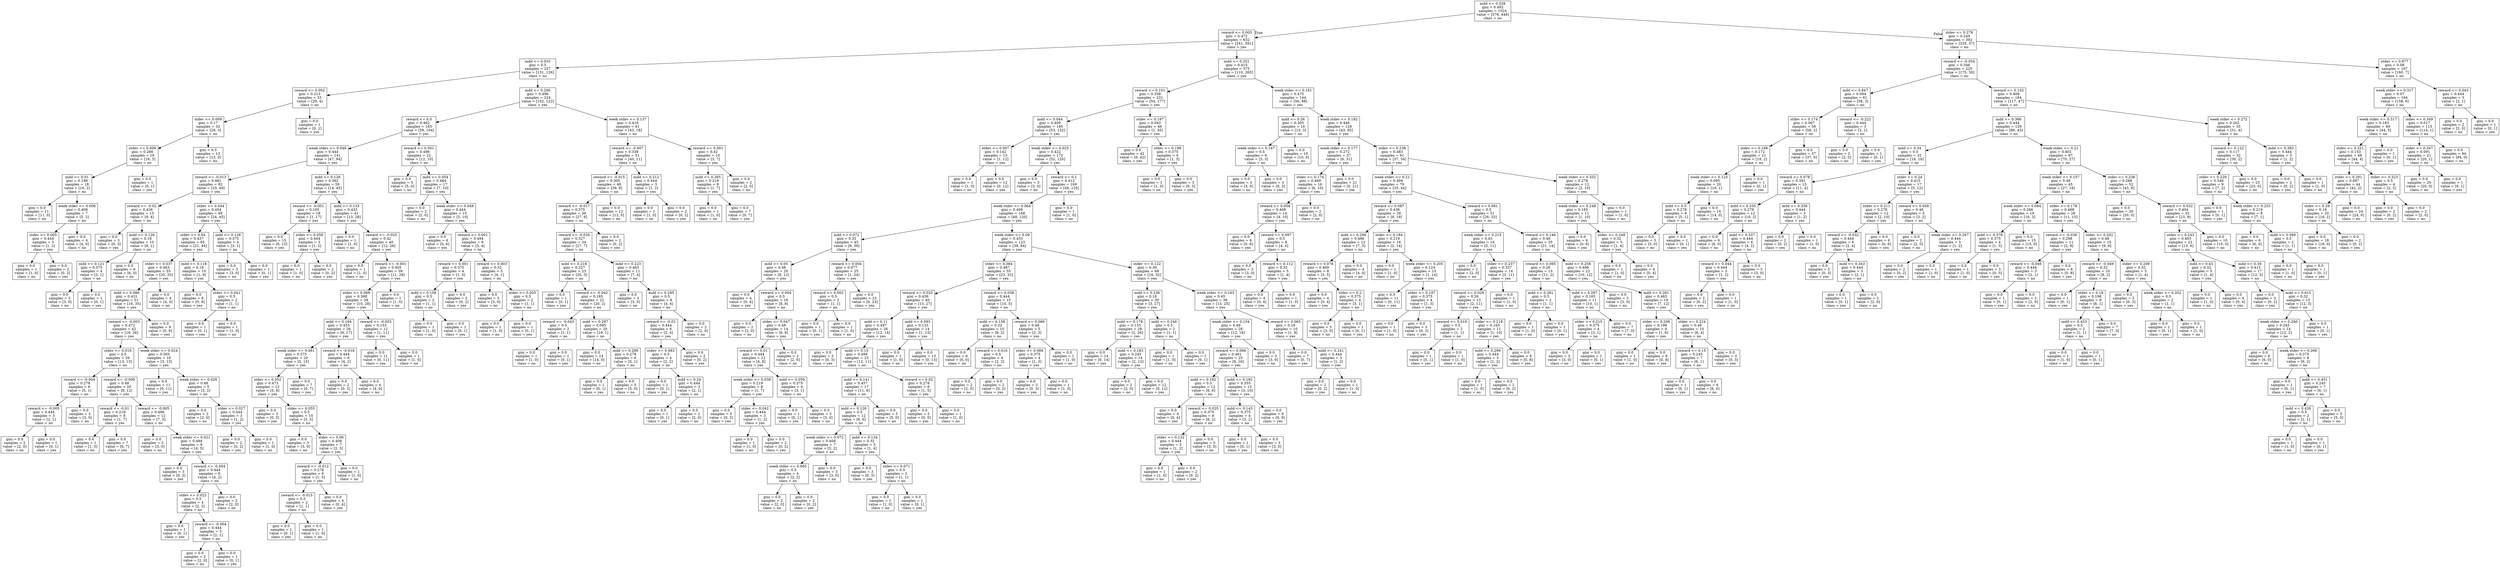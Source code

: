 digraph Tree {
node [shape=box] ;
0 [label="mdd <= 0.328\ngini = 0.492\nsamples = 1024\nvalue = [576, 448]\nclass = no"] ;
1 [label="reward <= 0.003\ngini = 0.472\nsamples = 632\nvalue = [241, 391]\nclass = yes"] ;
0 -> 1 [labeldistance=2.5, labelangle=45, headlabel="True"] ;
2 [label="mdd <= 0.033\ngini = 0.5\nsamples = 257\nvalue = [131, 126]\nclass = no"] ;
1 -> 2 ;
3 [label="reward <= 0.002\ngini = 0.213\nsamples = 33\nvalue = [29, 4]\nclass = no"] ;
2 -> 3 ;
4 [label="stdev <= 0.009\ngini = 0.17\nsamples = 32\nvalue = [29, 3]\nclass = no"] ;
3 -> 4 ;
5 [label="stdev <= 0.009\ngini = 0.266\nsamples = 19\nvalue = [16, 3]\nclass = no"] ;
4 -> 5 ;
6 [label="mdd <= 0.01\ngini = 0.198\nsamples = 18\nvalue = [16, 2]\nclass = no"] ;
5 -> 6 ;
7 [label="gini = 0.0\nsamples = 11\nvalue = [11, 0]\nclass = no"] ;
6 -> 7 ;
8 [label="week stdev <= 0.006\ngini = 0.408\nsamples = 7\nvalue = [5, 2]\nclass = no"] ;
6 -> 8 ;
9 [label="stdev <= 0.005\ngini = 0.444\nsamples = 3\nvalue = [1, 2]\nclass = yes"] ;
8 -> 9 ;
10 [label="gini = 0.0\nsamples = 1\nvalue = [1, 0]\nclass = no"] ;
9 -> 10 ;
11 [label="gini = 0.0\nsamples = 2\nvalue = [0, 2]\nclass = yes"] ;
9 -> 11 ;
12 [label="gini = 0.0\nsamples = 4\nvalue = [4, 0]\nclass = no"] ;
8 -> 12 ;
13 [label="gini = 0.0\nsamples = 1\nvalue = [0, 1]\nclass = yes"] ;
5 -> 13 ;
14 [label="gini = 0.0\nsamples = 13\nvalue = [13, 0]\nclass = no"] ;
4 -> 14 ;
15 [label="gini = 0.0\nsamples = 1\nvalue = [0, 1]\nclass = yes"] ;
3 -> 15 ;
16 [label="mdd <= 0.206\ngini = 0.496\nsamples = 224\nvalue = [102, 122]\nclass = yes"] ;
2 -> 16 ;
17 [label="reward <= 0.0\ngini = 0.462\nsamples = 163\nvalue = [59, 104]\nclass = yes"] ;
16 -> 17 ;
18 [label="week stdev <= 0.046\ngini = 0.444\nsamples = 141\nvalue = [47, 94]\nclass = yes"] ;
17 -> 18 ;
19 [label="reward <= -0.013\ngini = 0.481\nsamples = 82\nvalue = [33, 49]\nclass = yes"] ;
18 -> 19 ;
20 [label="reward <= -0.02\ngini = 0.426\nsamples = 13\nvalue = [9, 4]\nclass = no"] ;
19 -> 20 ;
21 [label="gini = 0.0\nsamples = 3\nvalue = [0, 3]\nclass = yes"] ;
20 -> 21 ;
22 [label="mdd <= 0.126\ngini = 0.18\nsamples = 10\nvalue = [9, 1]\nclass = no"] ;
20 -> 22 ;
23 [label="mdd <= 0.121\ngini = 0.375\nsamples = 4\nvalue = [3, 1]\nclass = no"] ;
22 -> 23 ;
24 [label="gini = 0.0\nsamples = 3\nvalue = [3, 0]\nclass = no"] ;
23 -> 24 ;
25 [label="gini = 0.0\nsamples = 1\nvalue = [0, 1]\nclass = yes"] ;
23 -> 25 ;
26 [label="gini = 0.0\nsamples = 6\nvalue = [6, 0]\nclass = no"] ;
22 -> 26 ;
27 [label="stdev <= 0.044\ngini = 0.454\nsamples = 69\nvalue = [24, 45]\nclass = yes"] ;
19 -> 27 ;
28 [label="stdev <= 0.04\ngini = 0.437\nsamples = 65\nvalue = [21, 44]\nclass = yes"] ;
27 -> 28 ;
29 [label="stdev <= 0.037\ngini = 0.463\nsamples = 55\nvalue = [20, 35]\nclass = yes"] ;
28 -> 29 ;
30 [label="mdd <= 0.086\ngini = 0.431\nsamples = 51\nvalue = [16, 35]\nclass = yes"] ;
29 -> 30 ;
31 [label="reward <= -0.003\ngini = 0.472\nsamples = 42\nvalue = [16, 26]\nclass = yes"] ;
30 -> 31 ;
32 [label="stdev <= 0.016\ngini = 0.5\nsamples = 26\nvalue = [13, 13]\nclass = no"] ;
31 -> 32 ;
33 [label="reward <= -0.004\ngini = 0.278\nsamples = 6\nvalue = [5, 1]\nclass = no"] ;
32 -> 33 ;
34 [label="reward <= -0.005\ngini = 0.444\nsamples = 3\nvalue = [2, 1]\nclass = no"] ;
33 -> 34 ;
35 [label="gini = 0.0\nsamples = 2\nvalue = [2, 0]\nclass = no"] ;
34 -> 35 ;
36 [label="gini = 0.0\nsamples = 1\nvalue = [0, 1]\nclass = yes"] ;
34 -> 36 ;
37 [label="gini = 0.0\nsamples = 3\nvalue = [3, 0]\nclass = no"] ;
33 -> 37 ;
38 [label="reward <= -0.006\ngini = 0.48\nsamples = 20\nvalue = [8, 12]\nclass = yes"] ;
32 -> 38 ;
39 [label="reward <= -0.01\ngini = 0.219\nsamples = 8\nvalue = [1, 7]\nclass = yes"] ;
38 -> 39 ;
40 [label="gini = 0.0\nsamples = 1\nvalue = [1, 0]\nclass = no"] ;
39 -> 40 ;
41 [label="gini = 0.0\nsamples = 7\nvalue = [0, 7]\nclass = yes"] ;
39 -> 41 ;
42 [label="reward <= -0.005\ngini = 0.486\nsamples = 12\nvalue = [7, 5]\nclass = no"] ;
38 -> 42 ;
43 [label="gini = 0.0\nsamples = 3\nvalue = [3, 0]\nclass = no"] ;
42 -> 43 ;
44 [label="week stdev <= 0.021\ngini = 0.494\nsamples = 9\nvalue = [4, 5]\nclass = yes"] ;
42 -> 44 ;
45 [label="gini = 0.0\nsamples = 3\nvalue = [0, 3]\nclass = yes"] ;
44 -> 45 ;
46 [label="reward <= -0.004\ngini = 0.444\nsamples = 6\nvalue = [4, 2]\nclass = no"] ;
44 -> 46 ;
47 [label="stdev <= 0.022\ngini = 0.5\nsamples = 4\nvalue = [2, 2]\nclass = no"] ;
46 -> 47 ;
48 [label="gini = 0.0\nsamples = 1\nvalue = [0, 1]\nclass = yes"] ;
47 -> 48 ;
49 [label="reward <= -0.004\ngini = 0.444\nsamples = 3\nvalue = [2, 1]\nclass = no"] ;
47 -> 49 ;
50 [label="gini = 0.0\nsamples = 2\nvalue = [2, 0]\nclass = no"] ;
49 -> 50 ;
51 [label="gini = 0.0\nsamples = 1\nvalue = [0, 1]\nclass = yes"] ;
49 -> 51 ;
52 [label="gini = 0.0\nsamples = 2\nvalue = [2, 0]\nclass = no"] ;
46 -> 52 ;
53 [label="week stdev <= 0.024\ngini = 0.305\nsamples = 16\nvalue = [3, 13]\nclass = yes"] ;
31 -> 53 ;
54 [label="gini = 0.0\nsamples = 11\nvalue = [0, 11]\nclass = yes"] ;
53 -> 54 ;
55 [label="week stdev <= 0.026\ngini = 0.48\nsamples = 5\nvalue = [3, 2]\nclass = no"] ;
53 -> 55 ;
56 [label="gini = 0.0\nsamples = 2\nvalue = [2, 0]\nclass = no"] ;
55 -> 56 ;
57 [label="stdev <= 0.027\ngini = 0.444\nsamples = 3\nvalue = [1, 2]\nclass = yes"] ;
55 -> 57 ;
58 [label="gini = 0.0\nsamples = 2\nvalue = [0, 2]\nclass = yes"] ;
57 -> 58 ;
59 [label="gini = 0.0\nsamples = 1\nvalue = [1, 0]\nclass = no"] ;
57 -> 59 ;
60 [label="gini = 0.0\nsamples = 9\nvalue = [0, 9]\nclass = yes"] ;
30 -> 60 ;
61 [label="gini = 0.0\nsamples = 4\nvalue = [4, 0]\nclass = no"] ;
29 -> 61 ;
62 [label="mdd <= 0.118\ngini = 0.18\nsamples = 10\nvalue = [1, 9]\nclass = yes"] ;
28 -> 62 ;
63 [label="gini = 0.0\nsamples = 8\nvalue = [0, 8]\nclass = yes"] ;
62 -> 63 ;
64 [label="stdev <= 0.041\ngini = 0.5\nsamples = 2\nvalue = [1, 1]\nclass = no"] ;
62 -> 64 ;
65 [label="gini = 0.0\nsamples = 1\nvalue = [0, 1]\nclass = yes"] ;
64 -> 65 ;
66 [label="gini = 0.0\nsamples = 1\nvalue = [1, 0]\nclass = no"] ;
64 -> 66 ;
67 [label="mdd <= 0.128\ngini = 0.375\nsamples = 4\nvalue = [3, 1]\nclass = no"] ;
27 -> 67 ;
68 [label="gini = 0.0\nsamples = 3\nvalue = [3, 0]\nclass = no"] ;
67 -> 68 ;
69 [label="gini = 0.0\nsamples = 1\nvalue = [0, 1]\nclass = yes"] ;
67 -> 69 ;
70 [label="mdd <= 0.128\ngini = 0.362\nsamples = 59\nvalue = [14, 45]\nclass = yes"] ;
18 -> 70 ;
71 [label="reward <= -0.001\ngini = 0.105\nsamples = 18\nvalue = [1, 17]\nclass = yes"] ;
70 -> 71 ;
72 [label="gini = 0.0\nsamples = 15\nvalue = [0, 15]\nclass = yes"] ;
71 -> 72 ;
73 [label="stdev <= 0.058\ngini = 0.444\nsamples = 3\nvalue = [1, 2]\nclass = yes"] ;
71 -> 73 ;
74 [label="gini = 0.0\nsamples = 1\nvalue = [1, 0]\nclass = no"] ;
73 -> 74 ;
75 [label="gini = 0.0\nsamples = 2\nvalue = [0, 2]\nclass = yes"] ;
73 -> 75 ;
76 [label="mdd <= 0.133\ngini = 0.433\nsamples = 41\nvalue = [13, 28]\nclass = yes"] ;
70 -> 76 ;
77 [label="gini = 0.0\nsamples = 1\nvalue = [1, 0]\nclass = no"] ;
76 -> 77 ;
78 [label="reward <= -0.025\ngini = 0.42\nsamples = 40\nvalue = [12, 28]\nclass = yes"] ;
76 -> 78 ;
79 [label="gini = 0.0\nsamples = 1\nvalue = [1, 0]\nclass = no"] ;
78 -> 79 ;
80 [label="reward <= -0.001\ngini = 0.405\nsamples = 39\nvalue = [11, 28]\nclass = yes"] ;
78 -> 80 ;
81 [label="stdev <= 0.069\ngini = 0.388\nsamples = 38\nvalue = [10, 28]\nclass = yes"] ;
80 -> 81 ;
82 [label="mdd <= 0.194\ngini = 0.453\nsamples = 26\nvalue = [9, 17]\nclass = yes"] ;
81 -> 82 ;
83 [label="week stdev <= 0.061\ngini = 0.375\nsamples = 20\nvalue = [5, 15]\nclass = yes"] ;
82 -> 83 ;
84 [label="stdev <= 0.052\ngini = 0.473\nsamples = 13\nvalue = [5, 8]\nclass = yes"] ;
83 -> 84 ;
85 [label="gini = 0.0\nsamples = 3\nvalue = [0, 3]\nclass = yes"] ;
84 -> 85 ;
86 [label="stdev <= 0.055\ngini = 0.5\nsamples = 10\nvalue = [5, 5]\nclass = no"] ;
84 -> 86 ;
87 [label="gini = 0.0\nsamples = 3\nvalue = [3, 0]\nclass = no"] ;
86 -> 87 ;
88 [label="stdev <= 0.06\ngini = 0.408\nsamples = 7\nvalue = [2, 5]\nclass = yes"] ;
86 -> 88 ;
89 [label="reward <= -0.012\ngini = 0.278\nsamples = 6\nvalue = [1, 5]\nclass = yes"] ;
88 -> 89 ;
90 [label="reward <= -0.015\ngini = 0.5\nsamples = 2\nvalue = [1, 1]\nclass = no"] ;
89 -> 90 ;
91 [label="gini = 0.0\nsamples = 1\nvalue = [0, 1]\nclass = yes"] ;
90 -> 91 ;
92 [label="gini = 0.0\nsamples = 1\nvalue = [1, 0]\nclass = no"] ;
90 -> 92 ;
93 [label="gini = 0.0\nsamples = 4\nvalue = [0, 4]\nclass = yes"] ;
89 -> 93 ;
94 [label="gini = 0.0\nsamples = 1\nvalue = [1, 0]\nclass = no"] ;
88 -> 94 ;
95 [label="gini = 0.0\nsamples = 7\nvalue = [0, 7]\nclass = yes"] ;
83 -> 95 ;
96 [label="reward <= -0.018\ngini = 0.444\nsamples = 6\nvalue = [4, 2]\nclass = no"] ;
82 -> 96 ;
97 [label="gini = 0.0\nsamples = 2\nvalue = [0, 2]\nclass = yes"] ;
96 -> 97 ;
98 [label="gini = 0.0\nsamples = 4\nvalue = [4, 0]\nclass = no"] ;
96 -> 98 ;
99 [label="reward <= -0.003\ngini = 0.153\nsamples = 12\nvalue = [1, 11]\nclass = yes"] ;
81 -> 99 ;
100 [label="gini = 0.0\nsamples = 11\nvalue = [0, 11]\nclass = yes"] ;
99 -> 100 ;
101 [label="gini = 0.0\nsamples = 1\nvalue = [1, 0]\nclass = no"] ;
99 -> 101 ;
102 [label="gini = 0.0\nsamples = 1\nvalue = [1, 0]\nclass = no"] ;
80 -> 102 ;
103 [label="reward <= 0.001\ngini = 0.496\nsamples = 22\nvalue = [12, 10]\nclass = no"] ;
17 -> 103 ;
104 [label="gini = 0.0\nsamples = 5\nvalue = [5, 0]\nclass = no"] ;
103 -> 104 ;
105 [label="mdd <= 0.054\ngini = 0.484\nsamples = 17\nvalue = [7, 10]\nclass = yes"] ;
103 -> 105 ;
106 [label="gini = 0.0\nsamples = 2\nvalue = [2, 0]\nclass = no"] ;
105 -> 106 ;
107 [label="week stdev <= 0.049\ngini = 0.444\nsamples = 15\nvalue = [5, 10]\nclass = yes"] ;
105 -> 107 ;
108 [label="gini = 0.0\nsamples = 6\nvalue = [0, 6]\nclass = yes"] ;
107 -> 108 ;
109 [label="reward <= 0.001\ngini = 0.494\nsamples = 9\nvalue = [5, 4]\nclass = no"] ;
107 -> 109 ;
110 [label="reward <= 0.001\ngini = 0.375\nsamples = 4\nvalue = [1, 3]\nclass = yes"] ;
109 -> 110 ;
111 [label="mdd <= 0.158\ngini = 0.5\nsamples = 2\nvalue = [1, 1]\nclass = no"] ;
110 -> 111 ;
112 [label="gini = 0.0\nsamples = 1\nvalue = [1, 0]\nclass = no"] ;
111 -> 112 ;
113 [label="gini = 0.0\nsamples = 1\nvalue = [0, 1]\nclass = yes"] ;
111 -> 113 ;
114 [label="gini = 0.0\nsamples = 2\nvalue = [0, 2]\nclass = yes"] ;
110 -> 114 ;
115 [label="reward <= 0.003\ngini = 0.32\nsamples = 5\nvalue = [4, 1]\nclass = no"] ;
109 -> 115 ;
116 [label="gini = 0.0\nsamples = 3\nvalue = [3, 0]\nclass = no"] ;
115 -> 116 ;
117 [label="stdev <= 0.055\ngini = 0.5\nsamples = 2\nvalue = [1, 1]\nclass = no"] ;
115 -> 117 ;
118 [label="gini = 0.0\nsamples = 1\nvalue = [1, 0]\nclass = no"] ;
117 -> 118 ;
119 [label="gini = 0.0\nsamples = 1\nvalue = [0, 1]\nclass = yes"] ;
117 -> 119 ;
120 [label="week stdev <= 0.137\ngini = 0.416\nsamples = 61\nvalue = [43, 18]\nclass = no"] ;
16 -> 120 ;
121 [label="reward <= -0.007\ngini = 0.338\nsamples = 51\nvalue = [40, 11]\nclass = no"] ;
120 -> 121 ;
122 [label="reward <= -0.015\ngini = 0.305\nsamples = 48\nvalue = [39, 9]\nclass = no"] ;
121 -> 122 ;
123 [label="reward <= -0.017\ngini = 0.375\nsamples = 36\nvalue = [27, 9]\nclass = no"] ;
122 -> 123 ;
124 [label="reward <= -0.026\ngini = 0.327\nsamples = 34\nvalue = [27, 7]\nclass = no"] ;
123 -> 124 ;
125 [label="mdd <= 0.218\ngini = 0.227\nsamples = 23\nvalue = [20, 3]\nclass = no"] ;
124 -> 125 ;
126 [label="gini = 0.0\nsamples = 1\nvalue = [0, 1]\nclass = yes"] ;
125 -> 126 ;
127 [label="reward <= -0.042\ngini = 0.165\nsamples = 22\nvalue = [20, 2]\nclass = no"] ;
125 -> 127 ;
128 [label="reward <= -0.043\ngini = 0.5\nsamples = 2\nvalue = [1, 1]\nclass = no"] ;
127 -> 128 ;
129 [label="gini = 0.0\nsamples = 1\nvalue = [1, 0]\nclass = no"] ;
128 -> 129 ;
130 [label="gini = 0.0\nsamples = 1\nvalue = [0, 1]\nclass = yes"] ;
128 -> 130 ;
131 [label="mdd <= 0.287\ngini = 0.095\nsamples = 20\nvalue = [19, 1]\nclass = no"] ;
127 -> 131 ;
132 [label="gini = 0.0\nsamples = 14\nvalue = [14, 0]\nclass = no"] ;
131 -> 132 ;
133 [label="mdd <= 0.289\ngini = 0.278\nsamples = 6\nvalue = [5, 1]\nclass = no"] ;
131 -> 133 ;
134 [label="gini = 0.0\nsamples = 1\nvalue = [0, 1]\nclass = yes"] ;
133 -> 134 ;
135 [label="gini = 0.0\nsamples = 5\nvalue = [5, 0]\nclass = no"] ;
133 -> 135 ;
136 [label="mdd <= 0.223\ngini = 0.463\nsamples = 11\nvalue = [7, 4]\nclass = no"] ;
124 -> 136 ;
137 [label="gini = 0.0\nsamples = 3\nvalue = [3, 0]\nclass = no"] ;
136 -> 137 ;
138 [label="mdd <= 0.285\ngini = 0.5\nsamples = 8\nvalue = [4, 4]\nclass = no"] ;
136 -> 138 ;
139 [label="reward <= -0.02\ngini = 0.444\nsamples = 6\nvalue = [2, 4]\nclass = yes"] ;
138 -> 139 ;
140 [label="stdev <= 0.083\ngini = 0.5\nsamples = 4\nvalue = [2, 2]\nclass = no"] ;
139 -> 140 ;
141 [label="gini = 0.0\nsamples = 1\nvalue = [0, 1]\nclass = yes"] ;
140 -> 141 ;
142 [label="mdd <= 0.24\ngini = 0.444\nsamples = 3\nvalue = [2, 1]\nclass = no"] ;
140 -> 142 ;
143 [label="gini = 0.0\nsamples = 1\nvalue = [0, 1]\nclass = yes"] ;
142 -> 143 ;
144 [label="gini = 0.0\nsamples = 2\nvalue = [2, 0]\nclass = no"] ;
142 -> 144 ;
145 [label="gini = 0.0\nsamples = 2\nvalue = [0, 2]\nclass = yes"] ;
139 -> 145 ;
146 [label="gini = 0.0\nsamples = 2\nvalue = [2, 0]\nclass = no"] ;
138 -> 146 ;
147 [label="gini = 0.0\nsamples = 2\nvalue = [0, 2]\nclass = yes"] ;
123 -> 147 ;
148 [label="gini = 0.0\nsamples = 12\nvalue = [12, 0]\nclass = no"] ;
122 -> 148 ;
149 [label="mdd <= 0.212\ngini = 0.444\nsamples = 3\nvalue = [1, 2]\nclass = yes"] ;
121 -> 149 ;
150 [label="gini = 0.0\nsamples = 1\nvalue = [1, 0]\nclass = no"] ;
149 -> 150 ;
151 [label="gini = 0.0\nsamples = 2\nvalue = [0, 2]\nclass = yes"] ;
149 -> 151 ;
152 [label="reward <= 0.001\ngini = 0.42\nsamples = 10\nvalue = [3, 7]\nclass = yes"] ;
120 -> 152 ;
153 [label="mdd <= 0.265\ngini = 0.219\nsamples = 8\nvalue = [1, 7]\nclass = yes"] ;
152 -> 153 ;
154 [label="gini = 0.0\nsamples = 1\nvalue = [1, 0]\nclass = no"] ;
153 -> 154 ;
155 [label="gini = 0.0\nsamples = 7\nvalue = [0, 7]\nclass = yes"] ;
153 -> 155 ;
156 [label="gini = 0.0\nsamples = 2\nvalue = [2, 0]\nclass = no"] ;
152 -> 156 ;
157 [label="mdd <= 0.251\ngini = 0.415\nsamples = 375\nvalue = [110, 265]\nclass = yes"] ;
1 -> 157 ;
158 [label="reward <= 0.101\ngini = 0.358\nsamples = 231\nvalue = [54, 177]\nclass = yes"] ;
157 -> 158 ;
159 [label="mdd <= 0.044\ngini = 0.409\nsamples = 185\nvalue = [53, 132]\nclass = yes"] ;
158 -> 159 ;
160 [label="stdev <= 0.007\ngini = 0.142\nsamples = 13\nvalue = [1, 12]\nclass = yes"] ;
159 -> 160 ;
161 [label="gini = 0.0\nsamples = 1\nvalue = [1, 0]\nclass = no"] ;
160 -> 161 ;
162 [label="gini = 0.0\nsamples = 12\nvalue = [0, 12]\nclass = yes"] ;
160 -> 162 ;
163 [label="week stdev <= 0.025\ngini = 0.422\nsamples = 172\nvalue = [52, 120]\nclass = yes"] ;
159 -> 163 ;
164 [label="gini = 0.0\nsamples = 3\nvalue = [3, 0]\nclass = no"] ;
163 -> 164 ;
165 [label="reward <= 0.1\ngini = 0.412\nsamples = 169\nvalue = [49, 120]\nclass = yes"] ;
163 -> 165 ;
166 [label="week stdev <= 0.064\ngini = 0.408\nsamples = 168\nvalue = [48, 120]\nclass = yes"] ;
165 -> 166 ;
167 [label="mdd <= 0.072\ngini = 0.32\nsamples = 45\nvalue = [9, 36]\nclass = yes"] ;
166 -> 167 ;
168 [label="mdd <= 0.05\ngini = 0.48\nsamples = 20\nvalue = [8, 12]\nclass = yes"] ;
167 -> 168 ;
169 [label="gini = 0.0\nsamples = 4\nvalue = [0, 4]\nclass = yes"] ;
168 -> 169 ;
170 [label="reward <= 0.004\ngini = 0.5\nsamples = 16\nvalue = [8, 8]\nclass = no"] ;
168 -> 170 ;
171 [label="gini = 0.0\nsamples = 2\nvalue = [2, 0]\nclass = no"] ;
170 -> 171 ;
172 [label="stdev <= 0.047\ngini = 0.49\nsamples = 14\nvalue = [6, 8]\nclass = yes"] ;
170 -> 172 ;
173 [label="reward <= 0.01\ngini = 0.444\nsamples = 12\nvalue = [4, 8]\nclass = yes"] ;
172 -> 173 ;
174 [label="week stdev <= 0.039\ngini = 0.219\nsamples = 8\nvalue = [1, 7]\nclass = yes"] ;
173 -> 174 ;
175 [label="gini = 0.0\nsamples = 5\nvalue = [0, 5]\nclass = yes"] ;
174 -> 175 ;
176 [label="stdev <= 0.042\ngini = 0.444\nsamples = 3\nvalue = [1, 2]\nclass = yes"] ;
174 -> 176 ;
177 [label="gini = 0.0\nsamples = 1\nvalue = [1, 0]\nclass = no"] ;
176 -> 177 ;
178 [label="gini = 0.0\nsamples = 2\nvalue = [0, 2]\nclass = yes"] ;
176 -> 178 ;
179 [label="mdd <= 0.059\ngini = 0.375\nsamples = 4\nvalue = [3, 1]\nclass = no"] ;
173 -> 179 ;
180 [label="gini = 0.0\nsamples = 1\nvalue = [0, 1]\nclass = yes"] ;
179 -> 180 ;
181 [label="gini = 0.0\nsamples = 3\nvalue = [3, 0]\nclass = no"] ;
179 -> 181 ;
182 [label="gini = 0.0\nsamples = 2\nvalue = [2, 0]\nclass = no"] ;
172 -> 182 ;
183 [label="reward <= 0.004\ngini = 0.077\nsamples = 25\nvalue = [1, 24]\nclass = yes"] ;
167 -> 183 ;
184 [label="reward <= 0.003\ngini = 0.5\nsamples = 2\nvalue = [1, 1]\nclass = no"] ;
183 -> 184 ;
185 [label="gini = 0.0\nsamples = 1\nvalue = [0, 1]\nclass = yes"] ;
184 -> 185 ;
186 [label="gini = 0.0\nsamples = 1\nvalue = [1, 0]\nclass = no"] ;
184 -> 186 ;
187 [label="gini = 0.0\nsamples = 23\nvalue = [0, 23]\nclass = yes"] ;
183 -> 187 ;
188 [label="week stdev <= 0.09\ngini = 0.433\nsamples = 123\nvalue = [39, 84]\nclass = yes"] ;
166 -> 188 ;
189 [label="stdev <= 0.084\ngini = 0.487\nsamples = 55\nvalue = [23, 32]\nclass = yes"] ;
188 -> 189 ;
190 [label="reward <= 0.025\ngini = 0.439\nsamples = 40\nvalue = [13, 27]\nclass = yes"] ;
189 -> 190 ;
191 [label="mdd <= 0.11\ngini = 0.497\nsamples = 26\nvalue = [12, 14]\nclass = yes"] ;
190 -> 191 ;
192 [label="gini = 0.0\nsamples = 3\nvalue = [0, 3]\nclass = yes"] ;
191 -> 192 ;
193 [label="mdd <= 0.15\ngini = 0.499\nsamples = 23\nvalue = [12, 11]\nclass = no"] ;
191 -> 193 ;
194 [label="mdd <= 0.141\ngini = 0.457\nsamples = 17\nvalue = [11, 6]\nclass = no"] ;
193 -> 194 ;
195 [label="mdd <= 0.126\ngini = 0.5\nsamples = 12\nvalue = [6, 6]\nclass = no"] ;
194 -> 195 ;
196 [label="week stdev <= 0.072\ngini = 0.408\nsamples = 7\nvalue = [5, 2]\nclass = no"] ;
195 -> 196 ;
197 [label="week stdev <= 0.065\ngini = 0.5\nsamples = 4\nvalue = [2, 2]\nclass = no"] ;
196 -> 197 ;
198 [label="gini = 0.0\nsamples = 2\nvalue = [2, 0]\nclass = no"] ;
197 -> 198 ;
199 [label="gini = 0.0\nsamples = 2\nvalue = [0, 2]\nclass = yes"] ;
197 -> 199 ;
200 [label="gini = 0.0\nsamples = 3\nvalue = [3, 0]\nclass = no"] ;
196 -> 200 ;
201 [label="mdd <= 0.134\ngini = 0.32\nsamples = 5\nvalue = [1, 4]\nclass = yes"] ;
195 -> 201 ;
202 [label="gini = 0.0\nsamples = 3\nvalue = [0, 3]\nclass = yes"] ;
201 -> 202 ;
203 [label="stdev <= 0.071\ngini = 0.5\nsamples = 2\nvalue = [1, 1]\nclass = no"] ;
201 -> 203 ;
204 [label="gini = 0.0\nsamples = 1\nvalue = [1, 0]\nclass = no"] ;
203 -> 204 ;
205 [label="gini = 0.0\nsamples = 1\nvalue = [0, 1]\nclass = yes"] ;
203 -> 205 ;
206 [label="gini = 0.0\nsamples = 5\nvalue = [5, 0]\nclass = no"] ;
194 -> 206 ;
207 [label="reward <= 0.02\ngini = 0.278\nsamples = 6\nvalue = [1, 5]\nclass = yes"] ;
193 -> 207 ;
208 [label="gini = 0.0\nsamples = 5\nvalue = [0, 5]\nclass = yes"] ;
207 -> 208 ;
209 [label="gini = 0.0\nsamples = 1\nvalue = [1, 0]\nclass = no"] ;
207 -> 209 ;
210 [label="mdd <= 0.093\ngini = 0.133\nsamples = 14\nvalue = [1, 13]\nclass = yes"] ;
190 -> 210 ;
211 [label="gini = 0.0\nsamples = 1\nvalue = [1, 0]\nclass = no"] ;
210 -> 211 ;
212 [label="gini = 0.0\nsamples = 13\nvalue = [0, 13]\nclass = yes"] ;
210 -> 212 ;
213 [label="reward <= 0.038\ngini = 0.444\nsamples = 15\nvalue = [10, 5]\nclass = no"] ;
189 -> 213 ;
214 [label="mdd <= 0.158\ngini = 0.32\nsamples = 10\nvalue = [8, 2]\nclass = no"] ;
213 -> 214 ;
215 [label="gini = 0.0\nsamples = 6\nvalue = [6, 0]\nclass = no"] ;
214 -> 215 ;
216 [label="reward <= 0.016\ngini = 0.5\nsamples = 4\nvalue = [2, 2]\nclass = no"] ;
214 -> 216 ;
217 [label="gini = 0.0\nsamples = 2\nvalue = [2, 0]\nclass = no"] ;
216 -> 217 ;
218 [label="gini = 0.0\nsamples = 2\nvalue = [0, 2]\nclass = yes"] ;
216 -> 218 ;
219 [label="reward <= 0.066\ngini = 0.48\nsamples = 5\nvalue = [2, 3]\nclass = yes"] ;
213 -> 219 ;
220 [label="stdev <= 0.089\ngini = 0.375\nsamples = 4\nvalue = [1, 3]\nclass = yes"] ;
219 -> 220 ;
221 [label="gini = 0.0\nsamples = 3\nvalue = [0, 3]\nclass = yes"] ;
220 -> 221 ;
222 [label="gini = 0.0\nsamples = 1\nvalue = [1, 0]\nclass = no"] ;
220 -> 222 ;
223 [label="gini = 0.0\nsamples = 1\nvalue = [1, 0]\nclass = no"] ;
219 -> 223 ;
224 [label="stdev <= 0.122\ngini = 0.36\nsamples = 68\nvalue = [16, 52]\nclass = yes"] ;
188 -> 224 ;
225 [label="mdd <= 0.236\ngini = 0.18\nsamples = 30\nvalue = [3, 27]\nclass = yes"] ;
224 -> 225 ;
226 [label="mdd <= 0.178\ngini = 0.133\nsamples = 28\nvalue = [2, 26]\nclass = yes"] ;
225 -> 226 ;
227 [label="gini = 0.0\nsamples = 14\nvalue = [0, 14]\nclass = yes"] ;
226 -> 227 ;
228 [label="mdd <= 0.183\ngini = 0.245\nsamples = 14\nvalue = [2, 12]\nclass = yes"] ;
226 -> 228 ;
229 [label="gini = 0.0\nsamples = 2\nvalue = [2, 0]\nclass = no"] ;
228 -> 229 ;
230 [label="gini = 0.0\nsamples = 12\nvalue = [0, 12]\nclass = yes"] ;
228 -> 230 ;
231 [label="mdd <= 0.246\ngini = 0.5\nsamples = 2\nvalue = [1, 1]\nclass = no"] ;
225 -> 231 ;
232 [label="gini = 0.0\nsamples = 1\nvalue = [1, 0]\nclass = no"] ;
231 -> 232 ;
233 [label="gini = 0.0\nsamples = 1\nvalue = [0, 1]\nclass = yes"] ;
231 -> 233 ;
234 [label="week stdev <= 0.163\ngini = 0.45\nsamples = 38\nvalue = [13, 25]\nclass = yes"] ;
224 -> 234 ;
235 [label="week stdev <= 0.154\ngini = 0.49\nsamples = 28\nvalue = [12, 16]\nclass = yes"] ;
234 -> 235 ;
236 [label="reward <= 0.066\ngini = 0.461\nsamples = 25\nvalue = [9, 16]\nclass = yes"] ;
235 -> 236 ;
237 [label="mdd <= 0.182\ngini = 0.5\nsamples = 12\nvalue = [6, 6]\nclass = no"] ;
236 -> 237 ;
238 [label="gini = 0.0\nsamples = 4\nvalue = [0, 4]\nclass = yes"] ;
237 -> 238 ;
239 [label="reward <= 0.025\ngini = 0.375\nsamples = 8\nvalue = [6, 2]\nclass = no"] ;
237 -> 239 ;
240 [label="stdev <= 0.132\ngini = 0.444\nsamples = 3\nvalue = [1, 2]\nclass = yes"] ;
239 -> 240 ;
241 [label="gini = 0.0\nsamples = 1\nvalue = [1, 0]\nclass = no"] ;
240 -> 241 ;
242 [label="gini = 0.0\nsamples = 2\nvalue = [0, 2]\nclass = yes"] ;
240 -> 242 ;
243 [label="gini = 0.0\nsamples = 5\nvalue = [5, 0]\nclass = no"] ;
239 -> 243 ;
244 [label="mdd <= 0.182\ngini = 0.355\nsamples = 13\nvalue = [3, 10]\nclass = yes"] ;
236 -> 244 ;
245 [label="mdd <= 0.143\ngini = 0.375\nsamples = 4\nvalue = [3, 1]\nclass = no"] ;
244 -> 245 ;
246 [label="gini = 0.0\nsamples = 1\nvalue = [0, 1]\nclass = yes"] ;
245 -> 246 ;
247 [label="gini = 0.0\nsamples = 3\nvalue = [3, 0]\nclass = no"] ;
245 -> 247 ;
248 [label="gini = 0.0\nsamples = 9\nvalue = [0, 9]\nclass = yes"] ;
244 -> 248 ;
249 [label="gini = 0.0\nsamples = 3\nvalue = [3, 0]\nclass = no"] ;
235 -> 249 ;
250 [label="reward <= 0.065\ngini = 0.18\nsamples = 10\nvalue = [1, 9]\nclass = yes"] ;
234 -> 250 ;
251 [label="gini = 0.0\nsamples = 7\nvalue = [0, 7]\nclass = yes"] ;
250 -> 251 ;
252 [label="mdd <= 0.241\ngini = 0.444\nsamples = 3\nvalue = [1, 2]\nclass = yes"] ;
250 -> 252 ;
253 [label="gini = 0.0\nsamples = 2\nvalue = [0, 2]\nclass = yes"] ;
252 -> 253 ;
254 [label="gini = 0.0\nsamples = 1\nvalue = [1, 0]\nclass = no"] ;
252 -> 254 ;
255 [label="gini = 0.0\nsamples = 1\nvalue = [1, 0]\nclass = no"] ;
165 -> 255 ;
256 [label="stdev <= 0.197\ngini = 0.043\nsamples = 46\nvalue = [1, 45]\nclass = yes"] ;
158 -> 256 ;
257 [label="gini = 0.0\nsamples = 42\nvalue = [0, 42]\nclass = yes"] ;
256 -> 257 ;
258 [label="stdev <= 0.198\ngini = 0.375\nsamples = 4\nvalue = [1, 3]\nclass = yes"] ;
256 -> 258 ;
259 [label="gini = 0.0\nsamples = 1\nvalue = [1, 0]\nclass = no"] ;
258 -> 259 ;
260 [label="gini = 0.0\nsamples = 3\nvalue = [0, 3]\nclass = yes"] ;
258 -> 260 ;
261 [label="week stdev <= 0.161\ngini = 0.475\nsamples = 144\nvalue = [56, 88]\nclass = yes"] ;
157 -> 261 ;
262 [label="mdd <= 0.26\ngini = 0.305\nsamples = 16\nvalue = [13, 3]\nclass = no"] ;
261 -> 262 ;
263 [label="week stdev <= 0.147\ngini = 0.5\nsamples = 6\nvalue = [3, 3]\nclass = no"] ;
262 -> 263 ;
264 [label="gini = 0.0\nsamples = 3\nvalue = [3, 0]\nclass = no"] ;
263 -> 264 ;
265 [label="gini = 0.0\nsamples = 3\nvalue = [0, 3]\nclass = yes"] ;
263 -> 265 ;
266 [label="gini = 0.0\nsamples = 10\nvalue = [10, 0]\nclass = no"] ;
262 -> 266 ;
267 [label="week stdev <= 0.192\ngini = 0.446\nsamples = 128\nvalue = [43, 85]\nclass = yes"] ;
261 -> 267 ;
268 [label="week stdev <= 0.177\ngini = 0.272\nsamples = 37\nvalue = [6, 31]\nclass = yes"] ;
267 -> 268 ;
269 [label="stdev <= 0.174\ngini = 0.469\nsamples = 16\nvalue = [6, 10]\nclass = yes"] ;
268 -> 269 ;
270 [label="reward <= 0.058\ngini = 0.408\nsamples = 14\nvalue = [4, 10]\nclass = yes"] ;
269 -> 270 ;
271 [label="gini = 0.0\nsamples = 6\nvalue = [0, 6]\nclass = yes"] ;
270 -> 271 ;
272 [label="reward <= 0.097\ngini = 0.5\nsamples = 8\nvalue = [4, 4]\nclass = no"] ;
270 -> 272 ;
273 [label="gini = 0.0\nsamples = 3\nvalue = [3, 0]\nclass = no"] ;
272 -> 273 ;
274 [label="reward <= 0.112\ngini = 0.32\nsamples = 5\nvalue = [1, 4]\nclass = yes"] ;
272 -> 274 ;
275 [label="gini = 0.0\nsamples = 4\nvalue = [0, 4]\nclass = yes"] ;
274 -> 275 ;
276 [label="gini = 0.0\nsamples = 1\nvalue = [1, 0]\nclass = no"] ;
274 -> 276 ;
277 [label="gini = 0.0\nsamples = 2\nvalue = [2, 0]\nclass = no"] ;
269 -> 277 ;
278 [label="gini = 0.0\nsamples = 21\nvalue = [0, 21]\nclass = yes"] ;
268 -> 278 ;
279 [label="stdev <= 0.238\ngini = 0.483\nsamples = 91\nvalue = [37, 54]\nclass = yes"] ;
267 -> 279 ;
280 [label="week stdev <= 0.21\ngini = 0.494\nsamples = 79\nvalue = [35, 44]\nclass = yes"] ;
279 -> 280 ;
281 [label="reward <= 0.087\ngini = 0.436\nsamples = 28\nvalue = [9, 19]\nclass = yes"] ;
280 -> 281 ;
282 [label="mdd <= 0.296\ngini = 0.486\nsamples = 12\nvalue = [7, 5]\nclass = no"] ;
281 -> 282 ;
283 [label="reward <= 0.078\ngini = 0.469\nsamples = 8\nvalue = [3, 5]\nclass = yes"] ;
282 -> 283 ;
284 [label="gini = 0.0\nsamples = 4\nvalue = [0, 4]\nclass = yes"] ;
283 -> 284 ;
285 [label="stdev <= 0.2\ngini = 0.375\nsamples = 4\nvalue = [3, 1]\nclass = no"] ;
283 -> 285 ;
286 [label="gini = 0.0\nsamples = 3\nvalue = [3, 0]\nclass = no"] ;
285 -> 286 ;
287 [label="gini = 0.0\nsamples = 1\nvalue = [0, 1]\nclass = yes"] ;
285 -> 287 ;
288 [label="gini = 0.0\nsamples = 4\nvalue = [4, 0]\nclass = no"] ;
282 -> 288 ;
289 [label="stdev <= 0.184\ngini = 0.219\nsamples = 16\nvalue = [2, 14]\nclass = yes"] ;
281 -> 289 ;
290 [label="gini = 0.0\nsamples = 1\nvalue = [1, 0]\nclass = no"] ;
289 -> 290 ;
291 [label="week stdev <= 0.205\ngini = 0.124\nsamples = 15\nvalue = [1, 14]\nclass = yes"] ;
289 -> 291 ;
292 [label="gini = 0.0\nsamples = 11\nvalue = [0, 11]\nclass = yes"] ;
291 -> 292 ;
293 [label="stdev <= 0.197\ngini = 0.375\nsamples = 4\nvalue = [1, 3]\nclass = yes"] ;
291 -> 293 ;
294 [label="gini = 0.0\nsamples = 1\nvalue = [1, 0]\nclass = no"] ;
293 -> 294 ;
295 [label="gini = 0.0\nsamples = 3\nvalue = [0, 3]\nclass = yes"] ;
293 -> 295 ;
296 [label="reward <= 0.081\ngini = 0.5\nsamples = 51\nvalue = [26, 25]\nclass = no"] ;
280 -> 296 ;
297 [label="week stdev <= 0.215\ngini = 0.43\nsamples = 16\nvalue = [5, 11]\nclass = yes"] ;
296 -> 297 ;
298 [label="gini = 0.0\nsamples = 2\nvalue = [2, 0]\nclass = no"] ;
297 -> 298 ;
299 [label="stdev <= 0.237\ngini = 0.337\nsamples = 14\nvalue = [3, 11]\nclass = yes"] ;
297 -> 299 ;
300 [label="reward <= 0.029\ngini = 0.26\nsamples = 13\nvalue = [2, 11]\nclass = yes"] ;
299 -> 300 ;
301 [label="reward <= 0.019\ngini = 0.5\nsamples = 2\nvalue = [1, 1]\nclass = no"] ;
300 -> 301 ;
302 [label="gini = 0.0\nsamples = 1\nvalue = [0, 1]\nclass = yes"] ;
301 -> 302 ;
303 [label="gini = 0.0\nsamples = 1\nvalue = [1, 0]\nclass = no"] ;
301 -> 303 ;
304 [label="stdev <= 0.218\ngini = 0.165\nsamples = 11\nvalue = [1, 10]\nclass = yes"] ;
300 -> 304 ;
305 [label="mdd <= 0.299\ngini = 0.444\nsamples = 3\nvalue = [1, 2]\nclass = yes"] ;
304 -> 305 ;
306 [label="gini = 0.0\nsamples = 1\nvalue = [1, 0]\nclass = no"] ;
305 -> 306 ;
307 [label="gini = 0.0\nsamples = 2\nvalue = [0, 2]\nclass = yes"] ;
305 -> 307 ;
308 [label="gini = 0.0\nsamples = 8\nvalue = [0, 8]\nclass = yes"] ;
304 -> 308 ;
309 [label="gini = 0.0\nsamples = 1\nvalue = [1, 0]\nclass = no"] ;
299 -> 309 ;
310 [label="reward <= 0.146\ngini = 0.48\nsamples = 35\nvalue = [21, 14]\nclass = no"] ;
296 -> 310 ;
311 [label="reward <= 0.095\ngini = 0.26\nsamples = 13\nvalue = [11, 2]\nclass = no"] ;
310 -> 311 ;
312 [label="mdd <= 0.281\ngini = 0.5\nsamples = 2\nvalue = [1, 1]\nclass = no"] ;
311 -> 312 ;
313 [label="gini = 0.0\nsamples = 1\nvalue = [1, 0]\nclass = no"] ;
312 -> 313 ;
314 [label="gini = 0.0\nsamples = 1\nvalue = [0, 1]\nclass = yes"] ;
312 -> 314 ;
315 [label="mdd <= 0.297\ngini = 0.165\nsamples = 11\nvalue = [10, 1]\nclass = no"] ;
311 -> 315 ;
316 [label="stdev <= 0.215\ngini = 0.375\nsamples = 4\nvalue = [3, 1]\nclass = no"] ;
315 -> 316 ;
317 [label="gini = 0.0\nsamples = 3\nvalue = [3, 0]\nclass = no"] ;
316 -> 317 ;
318 [label="gini = 0.0\nsamples = 1\nvalue = [0, 1]\nclass = yes"] ;
316 -> 318 ;
319 [label="gini = 0.0\nsamples = 7\nvalue = [7, 0]\nclass = no"] ;
315 -> 319 ;
320 [label="mdd <= 0.258\ngini = 0.496\nsamples = 22\nvalue = [10, 12]\nclass = yes"] ;
310 -> 320 ;
321 [label="gini = 0.0\nsamples = 3\nvalue = [3, 0]\nclass = no"] ;
320 -> 321 ;
322 [label="mdd <= 0.281\ngini = 0.465\nsamples = 19\nvalue = [7, 12]\nclass = yes"] ;
320 -> 322 ;
323 [label="stdev <= 0.206\ngini = 0.198\nsamples = 9\nvalue = [1, 8]\nclass = yes"] ;
322 -> 323 ;
324 [label="gini = 0.0\nsamples = 1\nvalue = [1, 0]\nclass = no"] ;
323 -> 324 ;
325 [label="gini = 0.0\nsamples = 8\nvalue = [0, 8]\nclass = yes"] ;
323 -> 325 ;
326 [label="stdev <= 0.224\ngini = 0.48\nsamples = 10\nvalue = [6, 4]\nclass = no"] ;
322 -> 326 ;
327 [label="reward <= 0.15\ngini = 0.245\nsamples = 7\nvalue = [6, 1]\nclass = no"] ;
326 -> 327 ;
328 [label="gini = 0.0\nsamples = 1\nvalue = [0, 1]\nclass = yes"] ;
327 -> 328 ;
329 [label="gini = 0.0\nsamples = 6\nvalue = [6, 0]\nclass = no"] ;
327 -> 329 ;
330 [label="gini = 0.0\nsamples = 3\nvalue = [0, 3]\nclass = yes"] ;
326 -> 330 ;
331 [label="week stdev <= 0.332\ngini = 0.278\nsamples = 12\nvalue = [2, 10]\nclass = yes"] ;
279 -> 331 ;
332 [label="week stdev <= 0.248\ngini = 0.165\nsamples = 11\nvalue = [1, 10]\nclass = yes"] ;
331 -> 332 ;
333 [label="gini = 0.0\nsamples = 6\nvalue = [0, 6]\nclass = yes"] ;
332 -> 333 ;
334 [label="stdev <= 0.248\ngini = 0.32\nsamples = 5\nvalue = [1, 4]\nclass = yes"] ;
332 -> 334 ;
335 [label="gini = 0.0\nsamples = 1\nvalue = [1, 0]\nclass = no"] ;
334 -> 335 ;
336 [label="gini = 0.0\nsamples = 4\nvalue = [0, 4]\nclass = yes"] ;
334 -> 336 ;
337 [label="gini = 0.0\nsamples = 1\nvalue = [1, 0]\nclass = no"] ;
331 -> 337 ;
338 [label="stdev <= 0.278\ngini = 0.249\nsamples = 392\nvalue = [335, 57]\nclass = no"] ;
0 -> 338 [labeldistance=2.5, labelangle=-45, headlabel="False"] ;
339 [label="reward <= -0.054\ngini = 0.346\nsamples = 225\nvalue = [175, 50]\nclass = no"] ;
338 -> 339 ;
340 [label="mdd <= 0.847\ngini = 0.094\nsamples = 61\nvalue = [58, 3]\nclass = no"] ;
339 -> 340 ;
341 [label="stdev <= 0.174\ngini = 0.067\nsamples = 58\nvalue = [56, 2]\nclass = no"] ;
340 -> 341 ;
342 [label="stdev <= 0.168\ngini = 0.172\nsamples = 21\nvalue = [19, 2]\nclass = no"] ;
341 -> 342 ;
343 [label="week stdev <= 0.125\ngini = 0.095\nsamples = 20\nvalue = [19, 1]\nclass = no"] ;
342 -> 343 ;
344 [label="mdd <= 0.5\ngini = 0.278\nsamples = 6\nvalue = [5, 1]\nclass = no"] ;
343 -> 344 ;
345 [label="gini = 0.0\nsamples = 5\nvalue = [5, 0]\nclass = no"] ;
344 -> 345 ;
346 [label="gini = 0.0\nsamples = 1\nvalue = [0, 1]\nclass = yes"] ;
344 -> 346 ;
347 [label="gini = 0.0\nsamples = 14\nvalue = [14, 0]\nclass = no"] ;
343 -> 347 ;
348 [label="gini = 0.0\nsamples = 1\nvalue = [0, 1]\nclass = yes"] ;
342 -> 348 ;
349 [label="gini = 0.0\nsamples = 37\nvalue = [37, 0]\nclass = no"] ;
341 -> 349 ;
350 [label="reward <= -0.222\ngini = 0.444\nsamples = 3\nvalue = [2, 1]\nclass = no"] ;
340 -> 350 ;
351 [label="gini = 0.0\nsamples = 2\nvalue = [2, 0]\nclass = no"] ;
350 -> 351 ;
352 [label="gini = 0.0\nsamples = 1\nvalue = [0, 1]\nclass = yes"] ;
350 -> 352 ;
353 [label="reward <= 0.102\ngini = 0.409\nsamples = 164\nvalue = [117, 47]\nclass = no"] ;
339 -> 353 ;
354 [label="mdd <= 0.366\ngini = 0.444\nsamples = 129\nvalue = [86, 43]\nclass = no"] ;
353 -> 354 ;
355 [label="mdd <= 0.34\ngini = 0.5\nsamples = 32\nvalue = [16, 16]\nclass = no"] ;
354 -> 355 ;
356 [label="reward <= 0.078\ngini = 0.391\nsamples = 15\nvalue = [11, 4]\nclass = no"] ;
355 -> 356 ;
357 [label="mdd <= 0.335\ngini = 0.278\nsamples = 12\nvalue = [10, 2]\nclass = no"] ;
356 -> 357 ;
358 [label="gini = 0.0\nsamples = 6\nvalue = [6, 0]\nclass = no"] ;
357 -> 358 ;
359 [label="mdd <= 0.337\ngini = 0.444\nsamples = 6\nvalue = [4, 2]\nclass = no"] ;
357 -> 359 ;
360 [label="reward <= 0.044\ngini = 0.444\nsamples = 3\nvalue = [1, 2]\nclass = yes"] ;
359 -> 360 ;
361 [label="gini = 0.0\nsamples = 2\nvalue = [0, 2]\nclass = yes"] ;
360 -> 361 ;
362 [label="gini = 0.0\nsamples = 1\nvalue = [1, 0]\nclass = no"] ;
360 -> 362 ;
363 [label="gini = 0.0\nsamples = 3\nvalue = [3, 0]\nclass = no"] ;
359 -> 363 ;
364 [label="mdd <= 0.336\ngini = 0.444\nsamples = 3\nvalue = [1, 2]\nclass = yes"] ;
356 -> 364 ;
365 [label="gini = 0.0\nsamples = 2\nvalue = [0, 2]\nclass = yes"] ;
364 -> 365 ;
366 [label="gini = 0.0\nsamples = 1\nvalue = [1, 0]\nclass = no"] ;
364 -> 366 ;
367 [label="stdev <= 0.24\ngini = 0.415\nsamples = 17\nvalue = [5, 12]\nclass = yes"] ;
355 -> 367 ;
368 [label="stdev <= 0.211\ngini = 0.278\nsamples = 12\nvalue = [2, 10]\nclass = yes"] ;
367 -> 368 ;
369 [label="reward <= -0.032\ngini = 0.444\nsamples = 6\nvalue = [2, 4]\nclass = yes"] ;
368 -> 369 ;
370 [label="gini = 0.0\nsamples = 3\nvalue = [0, 3]\nclass = yes"] ;
369 -> 370 ;
371 [label="mdd <= 0.343\ngini = 0.444\nsamples = 3\nvalue = [2, 1]\nclass = no"] ;
369 -> 371 ;
372 [label="gini = 0.0\nsamples = 1\nvalue = [0, 1]\nclass = yes"] ;
371 -> 372 ;
373 [label="gini = 0.0\nsamples = 2\nvalue = [2, 0]\nclass = no"] ;
371 -> 373 ;
374 [label="gini = 0.0\nsamples = 6\nvalue = [0, 6]\nclass = yes"] ;
368 -> 374 ;
375 [label="reward <= 0.058\ngini = 0.48\nsamples = 5\nvalue = [3, 2]\nclass = no"] ;
367 -> 375 ;
376 [label="gini = 0.0\nsamples = 2\nvalue = [2, 0]\nclass = no"] ;
375 -> 376 ;
377 [label="week stdev <= 0.267\ngini = 0.444\nsamples = 3\nvalue = [1, 2]\nclass = yes"] ;
375 -> 377 ;
378 [label="gini = 0.0\nsamples = 2\nvalue = [0, 2]\nclass = yes"] ;
377 -> 378 ;
379 [label="gini = 0.0\nsamples = 1\nvalue = [1, 0]\nclass = no"] ;
377 -> 379 ;
380 [label="week stdev <= 0.21\ngini = 0.402\nsamples = 97\nvalue = [70, 27]\nclass = no"] ;
354 -> 380 ;
381 [label="week stdev <= 0.157\ngini = 0.48\nsamples = 45\nvalue = [27, 18]\nclass = no"] ;
380 -> 381 ;
382 [label="week stdev <= 0.084\ngini = 0.266\nsamples = 19\nvalue = [16, 3]\nclass = no"] ;
381 -> 382 ;
383 [label="mdd <= 0.379\ngini = 0.375\nsamples = 4\nvalue = [1, 3]\nclass = yes"] ;
382 -> 383 ;
384 [label="gini = 0.0\nsamples = 1\nvalue = [1, 0]\nclass = no"] ;
383 -> 384 ;
385 [label="gini = 0.0\nsamples = 3\nvalue = [0, 3]\nclass = yes"] ;
383 -> 385 ;
386 [label="gini = 0.0\nsamples = 15\nvalue = [15, 0]\nclass = no"] ;
382 -> 386 ;
387 [label="stdev <= 0.178\ngini = 0.488\nsamples = 26\nvalue = [11, 15]\nclass = yes"] ;
381 -> 387 ;
388 [label="reward <= -0.036\ngini = 0.298\nsamples = 11\nvalue = [2, 9]\nclass = yes"] ;
387 -> 388 ;
389 [label="reward <= -0.046\ngini = 0.444\nsamples = 3\nvalue = [2, 1]\nclass = no"] ;
388 -> 389 ;
390 [label="gini = 0.0\nsamples = 1\nvalue = [0, 1]\nclass = yes"] ;
389 -> 390 ;
391 [label="gini = 0.0\nsamples = 2\nvalue = [2, 0]\nclass = no"] ;
389 -> 391 ;
392 [label="gini = 0.0\nsamples = 8\nvalue = [0, 8]\nclass = yes"] ;
388 -> 392 ;
393 [label="stdev <= 0.202\ngini = 0.48\nsamples = 15\nvalue = [9, 6]\nclass = no"] ;
387 -> 393 ;
394 [label="reward <= -0.049\ngini = 0.32\nsamples = 10\nvalue = [8, 2]\nclass = no"] ;
393 -> 394 ;
395 [label="gini = 0.0\nsamples = 1\nvalue = [0, 1]\nclass = yes"] ;
394 -> 395 ;
396 [label="stdev <= 0.18\ngini = 0.198\nsamples = 9\nvalue = [8, 1]\nclass = no"] ;
394 -> 396 ;
397 [label="mdd <= 0.453\ngini = 0.5\nsamples = 2\nvalue = [1, 1]\nclass = no"] ;
396 -> 397 ;
398 [label="gini = 0.0\nsamples = 1\nvalue = [1, 0]\nclass = no"] ;
397 -> 398 ;
399 [label="gini = 0.0\nsamples = 1\nvalue = [0, 1]\nclass = yes"] ;
397 -> 399 ;
400 [label="gini = 0.0\nsamples = 7\nvalue = [7, 0]\nclass = no"] ;
396 -> 400 ;
401 [label="stdev <= 0.209\ngini = 0.32\nsamples = 5\nvalue = [1, 4]\nclass = yes"] ;
393 -> 401 ;
402 [label="gini = 0.0\nsamples = 3\nvalue = [0, 3]\nclass = yes"] ;
401 -> 402 ;
403 [label="week stdev <= 0.202\ngini = 0.5\nsamples = 2\nvalue = [1, 1]\nclass = no"] ;
401 -> 403 ;
404 [label="gini = 0.0\nsamples = 1\nvalue = [0, 1]\nclass = yes"] ;
403 -> 404 ;
405 [label="gini = 0.0\nsamples = 1\nvalue = [1, 0]\nclass = no"] ;
403 -> 405 ;
406 [label="stdev <= 0.236\ngini = 0.286\nsamples = 52\nvalue = [43, 9]\nclass = no"] ;
380 -> 406 ;
407 [label="gini = 0.0\nsamples = 20\nvalue = [20, 0]\nclass = no"] ;
406 -> 407 ;
408 [label="reward <= 0.032\ngini = 0.404\nsamples = 32\nvalue = [23, 9]\nclass = no"] ;
406 -> 408 ;
409 [label="stdev <= 0.243\ngini = 0.483\nsamples = 22\nvalue = [13, 9]\nclass = no"] ;
408 -> 409 ;
410 [label="mdd <= 0.43\ngini = 0.32\nsamples = 5\nvalue = [1, 4]\nclass = yes"] ;
409 -> 410 ;
411 [label="gini = 0.0\nsamples = 1\nvalue = [1, 0]\nclass = no"] ;
410 -> 411 ;
412 [label="gini = 0.0\nsamples = 4\nvalue = [0, 4]\nclass = yes"] ;
410 -> 412 ;
413 [label="mdd <= 0.39\ngini = 0.415\nsamples = 17\nvalue = [12, 5]\nclass = no"] ;
409 -> 413 ;
414 [label="gini = 0.0\nsamples = 2\nvalue = [0, 2]\nclass = yes"] ;
413 -> 414 ;
415 [label="mdd <= 0.615\ngini = 0.32\nsamples = 15\nvalue = [12, 3]\nclass = no"] ;
413 -> 415 ;
416 [label="week stdev <= 0.266\ngini = 0.245\nsamples = 14\nvalue = [12, 2]\nclass = no"] ;
415 -> 416 ;
417 [label="gini = 0.0\nsamples = 6\nvalue = [6, 0]\nclass = no"] ;
416 -> 417 ;
418 [label="week stdev <= 0.266\ngini = 0.375\nsamples = 8\nvalue = [6, 2]\nclass = no"] ;
416 -> 418 ;
419 [label="gini = 0.0\nsamples = 1\nvalue = [0, 1]\nclass = yes"] ;
418 -> 419 ;
420 [label="mdd <= 0.451\ngini = 0.245\nsamples = 7\nvalue = [6, 1]\nclass = no"] ;
418 -> 420 ;
421 [label="mdd <= 0.426\ngini = 0.5\nsamples = 2\nvalue = [1, 1]\nclass = no"] ;
420 -> 421 ;
422 [label="gini = 0.0\nsamples = 1\nvalue = [1, 0]\nclass = no"] ;
421 -> 422 ;
423 [label="gini = 0.0\nsamples = 1\nvalue = [0, 1]\nclass = yes"] ;
421 -> 423 ;
424 [label="gini = 0.0\nsamples = 5\nvalue = [5, 0]\nclass = no"] ;
420 -> 424 ;
425 [label="gini = 0.0\nsamples = 1\nvalue = [0, 1]\nclass = yes"] ;
415 -> 425 ;
426 [label="gini = 0.0\nsamples = 10\nvalue = [10, 0]\nclass = no"] ;
408 -> 426 ;
427 [label="week stdev <= 0.272\ngini = 0.202\nsamples = 35\nvalue = [31, 4]\nclass = no"] ;
353 -> 427 ;
428 [label="reward <= 0.122\ngini = 0.117\nsamples = 32\nvalue = [30, 2]\nclass = no"] ;
427 -> 428 ;
429 [label="stdev <= 0.229\ngini = 0.346\nsamples = 9\nvalue = [7, 2]\nclass = no"] ;
428 -> 429 ;
430 [label="gini = 0.0\nsamples = 1\nvalue = [0, 1]\nclass = yes"] ;
429 -> 430 ;
431 [label="week stdev <= 0.253\ngini = 0.219\nsamples = 8\nvalue = [7, 1]\nclass = no"] ;
429 -> 431 ;
432 [label="gini = 0.0\nsamples = 6\nvalue = [6, 0]\nclass = no"] ;
431 -> 432 ;
433 [label="mdd <= 0.389\ngini = 0.5\nsamples = 2\nvalue = [1, 1]\nclass = no"] ;
431 -> 433 ;
434 [label="gini = 0.0\nsamples = 1\nvalue = [1, 0]\nclass = no"] ;
433 -> 434 ;
435 [label="gini = 0.0\nsamples = 1\nvalue = [0, 1]\nclass = yes"] ;
433 -> 435 ;
436 [label="gini = 0.0\nsamples = 23\nvalue = [23, 0]\nclass = no"] ;
428 -> 436 ;
437 [label="mdd <= 0.383\ngini = 0.444\nsamples = 3\nvalue = [1, 2]\nclass = yes"] ;
427 -> 437 ;
438 [label="gini = 0.0\nsamples = 2\nvalue = [0, 2]\nclass = yes"] ;
437 -> 438 ;
439 [label="gini = 0.0\nsamples = 1\nvalue = [1, 0]\nclass = no"] ;
437 -> 439 ;
440 [label="stdev <= 0.877\ngini = 0.08\nsamples = 167\nvalue = [160, 7]\nclass = no"] ;
338 -> 440 ;
441 [label="week stdev <= 0.317\ngini = 0.07\nsamples = 164\nvalue = [158, 6]\nclass = no"] ;
440 -> 441 ;
442 [label="week stdev <= 0.317\ngini = 0.183\nsamples = 49\nvalue = [44, 5]\nclass = no"] ;
441 -> 442 ;
443 [label="stdev <= 0.321\ngini = 0.153\nsamples = 48\nvalue = [44, 4]\nclass = no"] ;
442 -> 443 ;
444 [label="stdev <= 0.291\ngini = 0.087\nsamples = 44\nvalue = [42, 2]\nclass = no"] ;
443 -> 444 ;
445 [label="stdev <= 0.29\ngini = 0.18\nsamples = 20\nvalue = [18, 2]\nclass = no"] ;
444 -> 445 ;
446 [label="gini = 0.0\nsamples = 18\nvalue = [18, 0]\nclass = no"] ;
445 -> 446 ;
447 [label="gini = 0.0\nsamples = 2\nvalue = [0, 2]\nclass = yes"] ;
445 -> 447 ;
448 [label="gini = 0.0\nsamples = 24\nvalue = [24, 0]\nclass = no"] ;
444 -> 448 ;
449 [label="stdev <= 0.323\ngini = 0.5\nsamples = 4\nvalue = [2, 2]\nclass = no"] ;
443 -> 449 ;
450 [label="gini = 0.0\nsamples = 2\nvalue = [0, 2]\nclass = yes"] ;
449 -> 450 ;
451 [label="gini = 0.0\nsamples = 2\nvalue = [2, 0]\nclass = no"] ;
449 -> 451 ;
452 [label="gini = 0.0\nsamples = 1\nvalue = [0, 1]\nclass = yes"] ;
442 -> 452 ;
453 [label="stdev <= 0.349\ngini = 0.017\nsamples = 115\nvalue = [114, 1]\nclass = no"] ;
441 -> 453 ;
454 [label="stdev <= 0.347\ngini = 0.091\nsamples = 21\nvalue = [20, 1]\nclass = no"] ;
453 -> 454 ;
455 [label="gini = 0.0\nsamples = 20\nvalue = [20, 0]\nclass = no"] ;
454 -> 455 ;
456 [label="gini = 0.0\nsamples = 1\nvalue = [0, 1]\nclass = yes"] ;
454 -> 456 ;
457 [label="gini = 0.0\nsamples = 94\nvalue = [94, 0]\nclass = no"] ;
453 -> 457 ;
458 [label="reward <= 0.043\ngini = 0.444\nsamples = 3\nvalue = [2, 1]\nclass = no"] ;
440 -> 458 ;
459 [label="gini = 0.0\nsamples = 2\nvalue = [2, 0]\nclass = no"] ;
458 -> 459 ;
460 [label="gini = 0.0\nsamples = 1\nvalue = [0, 1]\nclass = yes"] ;
458 -> 460 ;
}